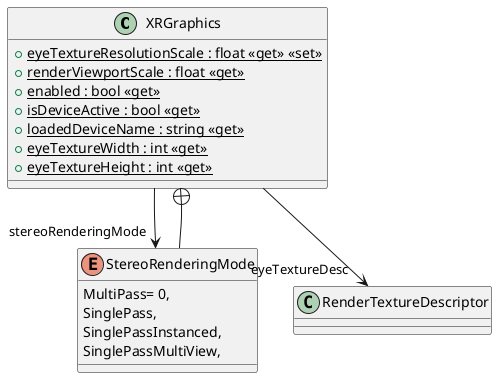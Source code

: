 @startuml
class XRGraphics {
    + {static} eyeTextureResolutionScale : float <<get>> <<set>>
    + {static} renderViewportScale : float <<get>>
    + {static} enabled : bool <<get>>
    + {static} isDeviceActive : bool <<get>>
    + {static} loadedDeviceName : string <<get>>
    + {static} eyeTextureWidth : int <<get>>
    + {static} eyeTextureHeight : int <<get>>
}
enum StereoRenderingMode {
    MultiPass= 0,
    SinglePass,
    SinglePassInstanced,
    SinglePassMultiView,
}
XRGraphics --> "stereoRenderingMode" StereoRenderingMode
XRGraphics --> "eyeTextureDesc" RenderTextureDescriptor
XRGraphics +-- StereoRenderingMode
@enduml
